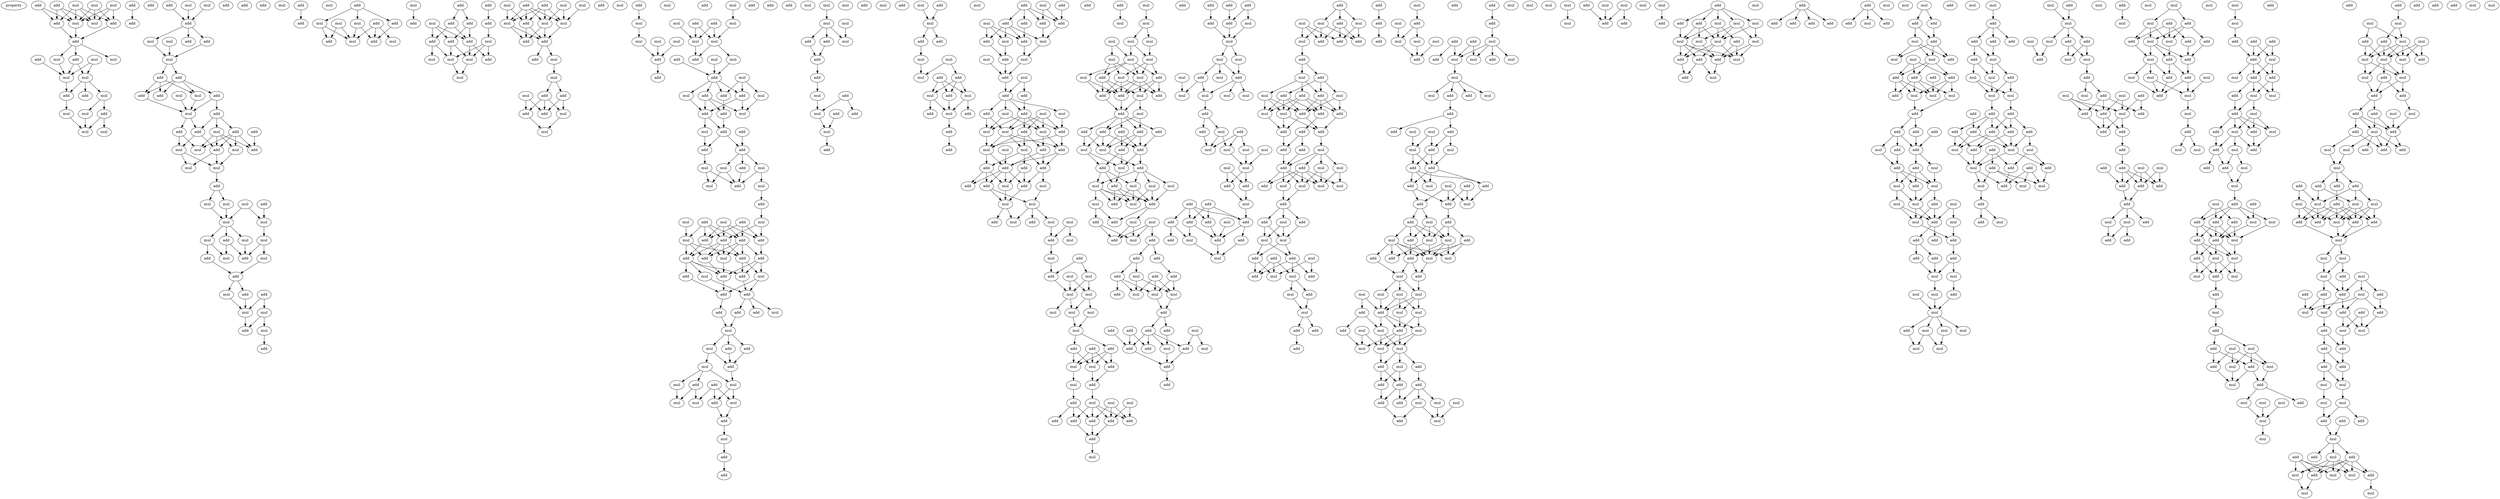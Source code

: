 digraph {
    node [fontcolor=black]
    property [mul=2,lf=1.2]
    0 [ label = add ];
    1 [ label = mul ];
    2 [ label = add ];
    3 [ label = mul ];
    4 [ label = mul ];
    5 [ label = mul ];
    6 [ label = add ];
    7 [ label = add ];
    8 [ label = mul ];
    9 [ label = add ];
    10 [ label = add ];
    11 [ label = mul ];
    12 [ label = add ];
    13 [ label = mul ];
    14 [ label = mul ];
    15 [ label = mul ];
    16 [ label = mul ];
    17 [ label = add ];
    18 [ label = mul ];
    19 [ label = add ];
    20 [ label = add ];
    21 [ label = mul ];
    22 [ label = mul ];
    23 [ label = mul ];
    24 [ label = mul ];
    25 [ label = add ];
    26 [ label = add ];
    27 [ label = add ];
    28 [ label = add ];
    29 [ label = mul ];
    30 [ label = mul ];
    31 [ label = add ];
    32 [ label = add ];
    33 [ label = add ];
    34 [ label = mul ];
    35 [ label = add ];
    36 [ label = add ];
    37 [ label = mul ];
    38 [ label = mul ];
    39 [ label = add ];
    40 [ label = add ];
    41 [ label = mul ];
    42 [ label = add ];
    43 [ label = add ];
    44 [ label = add ];
    45 [ label = mul ];
    46 [ label = mul ];
    47 [ label = add ];
    48 [ label = add ];
    49 [ label = add ];
    50 [ label = add ];
    51 [ label = add ];
    52 [ label = mul ];
    53 [ label = add ];
    54 [ label = mul ];
    55 [ label = add ];
    56 [ label = mul ];
    57 [ label = mul ];
    58 [ label = mul ];
    59 [ label = mul ];
    60 [ label = add ];
    61 [ label = mul ];
    62 [ label = mul ];
    63 [ label = add ];
    64 [ label = mul ];
    65 [ label = mul ];
    66 [ label = mul ];
    67 [ label = mul ];
    68 [ label = add ];
    69 [ label = mul ];
    70 [ label = mul ];
    71 [ label = mul ];
    72 [ label = mul ];
    73 [ label = add ];
    74 [ label = add ];
    75 [ label = add ];
    76 [ label = mul ];
    77 [ label = add ];
    78 [ label = add ];
    79 [ label = mul ];
    80 [ label = mul ];
    81 [ label = mul ];
    82 [ label = add ];
    83 [ label = add ];
    84 [ label = mul ];
    85 [ label = add ];
    86 [ label = add ];
    87 [ label = mul ];
    88 [ label = add ];
    89 [ label = add ];
    90 [ label = mul ];
    91 [ label = mul ];
    92 [ label = mul ];
    93 [ label = add ];
    94 [ label = add ];
    95 [ label = mul ];
    96 [ label = mul ];
    97 [ label = add ];
    98 [ label = add ];
    99 [ label = mul ];
    100 [ label = add ];
    101 [ label = add ];
    102 [ label = add ];
    103 [ label = add ];
    104 [ label = add ];
    105 [ label = mul ];
    106 [ label = add ];
    107 [ label = add ];
    108 [ label = add ];
    109 [ label = add ];
    110 [ label = mul ];
    111 [ label = mul ];
    112 [ label = mul ];
    113 [ label = mul ];
    114 [ label = add ];
    115 [ label = mul ];
    116 [ label = mul ];
    117 [ label = mul ];
    118 [ label = add ];
    119 [ label = add ];
    120 [ label = mul ];
    121 [ label = mul ];
    122 [ label = add ];
    123 [ label = mul ];
    124 [ label = mul ];
    125 [ label = add ];
    126 [ label = add ];
    127 [ label = add ];
    128 [ label = add ];
    129 [ label = mul ];
    130 [ label = mul ];
    131 [ label = mul ];
    132 [ label = add ];
    133 [ label = add ];
    134 [ label = mul ];
    135 [ label = add ];
    136 [ label = add ];
    137 [ label = mul ];
    138 [ label = add ];
    139 [ label = mul ];
    140 [ label = mul ];
    141 [ label = mul ];
    142 [ label = mul ];
    143 [ label = mul ];
    144 [ label = add ];
    145 [ label = mul ];
    146 [ label = add ];
    147 [ label = add ];
    148 [ label = mul ];
    149 [ label = add ];
    150 [ label = mul ];
    151 [ label = mul ];
    152 [ label = add ];
    153 [ label = add ];
    154 [ label = mul ];
    155 [ label = mul ];
    156 [ label = add ];
    157 [ label = add ];
    158 [ label = mul ];
    159 [ label = mul ];
    160 [ label = mul ];
    161 [ label = add ];
    162 [ label = add ];
    163 [ label = mul ];
    164 [ label = add ];
    165 [ label = mul ];
    166 [ label = add ];
    167 [ label = add ];
    168 [ label = add ];
    169 [ label = mul ];
    170 [ label = add ];
    171 [ label = mul ];
    172 [ label = add ];
    173 [ label = add ];
    174 [ label = add ];
    175 [ label = add ];
    176 [ label = mul ];
    177 [ label = mul ];
    178 [ label = mul ];
    179 [ label = add ];
    180 [ label = mul ];
    181 [ label = mul ];
    182 [ label = add ];
    183 [ label = add ];
    184 [ label = mul ];
    185 [ label = add ];
    186 [ label = mul ];
    187 [ label = mul ];
    188 [ label = add ];
    189 [ label = add ];
    190 [ label = add ];
    191 [ label = mul ];
    192 [ label = add ];
    193 [ label = add ];
    194 [ label = add ];
    195 [ label = add ];
    196 [ label = add ];
    197 [ label = mul ];
    198 [ label = add ];
    199 [ label = add ];
    200 [ label = mul ];
    201 [ label = add ];
    202 [ label = mul ];
    203 [ label = add ];
    204 [ label = add ];
    205 [ label = mul ];
    206 [ label = add ];
    207 [ label = add ];
    208 [ label = add ];
    209 [ label = mul ];
    210 [ label = mul ];
    211 [ label = add ];
    212 [ label = add ];
    213 [ label = add ];
    214 [ label = mul ];
    215 [ label = add ];
    216 [ label = add ];
    217 [ label = add ];
    218 [ label = mul ];
    219 [ label = mul ];
    220 [ label = mul ];
    221 [ label = mul ];
    222 [ label = mul ];
    223 [ label = add ];
    224 [ label = add ];
    225 [ label = mul ];
    226 [ label = add ];
    227 [ label = mul ];
    228 [ label = add ];
    229 [ label = add ];
    230 [ label = mul ];
    231 [ label = mul ];
    232 [ label = mul ];
    233 [ label = add ];
    234 [ label = add ];
    235 [ label = mul ];
    236 [ label = mul ];
    237 [ label = add ];
    238 [ label = add ];
    239 [ label = add ];
    240 [ label = add ];
    241 [ label = mul ];
    242 [ label = mul ];
    243 [ label = add ];
    244 [ label = add ];
    245 [ label = mul ];
    246 [ label = mul ];
    247 [ label = add ];
    248 [ label = add ];
    249 [ label = mul ];
    250 [ label = add ];
    251 [ label = mul ];
    252 [ label = add ];
    253 [ label = add ];
    254 [ label = mul ];
    255 [ label = mul ];
    256 [ label = mul ];
    257 [ label = add ];
    258 [ label = mul ];
    259 [ label = add ];
    260 [ label = add ];
    261 [ label = mul ];
    262 [ label = mul ];
    263 [ label = add ];
    264 [ label = mul ];
    265 [ label = add ];
    266 [ label = add ];
    267 [ label = add ];
    268 [ label = mul ];
    269 [ label = add ];
    270 [ label = add ];
    271 [ label = mul ];
    272 [ label = add ];
    273 [ label = add ];
    274 [ label = add ];
    275 [ label = add ];
    276 [ label = mul ];
    277 [ label = mul ];
    278 [ label = add ];
    279 [ label = add ];
    280 [ label = mul ];
    281 [ label = add ];
    282 [ label = mul ];
    283 [ label = add ];
    284 [ label = mul ];
    285 [ label = add ];
    286 [ label = add ];
    287 [ label = add ];
    288 [ label = mul ];
    289 [ label = mul ];
    290 [ label = mul ];
    291 [ label = add ];
    292 [ label = mul ];
    293 [ label = mul ];
    294 [ label = add ];
    295 [ label = add ];
    296 [ label = mul ];
    297 [ label = mul ];
    298 [ label = add ];
    299 [ label = mul ];
    300 [ label = mul ];
    301 [ label = add ];
    302 [ label = add ];
    303 [ label = add ];
    304 [ label = add ];
    305 [ label = add ];
    306 [ label = mul ];
    307 [ label = add ];
    308 [ label = add ];
    309 [ label = add ];
    310 [ label = mul ];
    311 [ label = mul ];
    312 [ label = mul ];
    313 [ label = mul ];
    314 [ label = add ];
    315 [ label = add ];
    316 [ label = mul ];
    317 [ label = mul ];
    318 [ label = add ];
    319 [ label = mul ];
    320 [ label = add ];
    321 [ label = mul ];
    322 [ label = mul ];
    323 [ label = add ];
    324 [ label = mul ];
    325 [ label = mul ];
    326 [ label = mul ];
    327 [ label = add ];
    328 [ label = mul ];
    329 [ label = mul ];
    330 [ label = mul ];
    331 [ label = mul ];
    332 [ label = add ];
    333 [ label = add ];
    334 [ label = add ];
    335 [ label = add ];
    336 [ label = add ];
    337 [ label = mul ];
    338 [ label = mul ];
    339 [ label = mul ];
    340 [ label = mul ];
    341 [ label = add ];
    342 [ label = mul ];
    343 [ label = mul ];
    344 [ label = mul ];
    345 [ label = add ];
    346 [ label = add ];
    347 [ label = add ];
    348 [ label = add ];
    349 [ label = add ];
    350 [ label = add ];
    351 [ label = add ];
    352 [ label = mul ];
    353 [ label = mul ];
    354 [ label = add ];
    355 [ label = mul ];
    356 [ label = mul ];
    357 [ label = mul ];
    358 [ label = mul ];
    359 [ label = mul ];
    360 [ label = mul ];
    361 [ label = mul ];
    362 [ label = mul ];
    363 [ label = mul ];
    364 [ label = add ];
    365 [ label = mul ];
    366 [ label = add ];
    367 [ label = add ];
    368 [ label = add ];
    369 [ label = add ];
    370 [ label = mul ];
    371 [ label = add ];
    372 [ label = mul ];
    373 [ label = add ];
    374 [ label = add ];
    375 [ label = add ];
    376 [ label = add ];
    377 [ label = add ];
    378 [ label = mul ];
    379 [ label = add ];
    380 [ label = add ];
    381 [ label = mul ];
    382 [ label = add ];
    383 [ label = add ];
    384 [ label = mul ];
    385 [ label = mul ];
    386 [ label = mul ];
    387 [ label = mul ];
    388 [ label = mul ];
    389 [ label = add ];
    390 [ label = add ];
    391 [ label = mul ];
    392 [ label = add ];
    393 [ label = mul ];
    394 [ label = mul ];
    395 [ label = add ];
    396 [ label = mul ];
    397 [ label = add ];
    398 [ label = add ];
    399 [ label = mul ];
    400 [ label = add ];
    401 [ label = add ];
    402 [ label = add ];
    403 [ label = add ];
    404 [ label = add ];
    405 [ label = mul ];
    406 [ label = add ];
    407 [ label = mul ];
    408 [ label = mul ];
    409 [ label = mul ];
    410 [ label = add ];
    411 [ label = add ];
    412 [ label = add ];
    413 [ label = add ];
    414 [ label = mul ];
    415 [ label = add ];
    416 [ label = add ];
    417 [ label = add ];
    418 [ label = add ];
    419 [ label = add ];
    420 [ label = mul ];
    421 [ label = mul ];
    422 [ label = add ];
    423 [ label = add ];
    424 [ label = add ];
    425 [ label = add ];
    426 [ label = add ];
    427 [ label = add ];
    428 [ label = add ];
    429 [ label = mul ];
    430 [ label = mul ];
    431 [ label = mul ];
    432 [ label = mul ];
    433 [ label = add ];
    434 [ label = mul ];
    435 [ label = add ];
    436 [ label = mul ];
    437 [ label = mul ];
    438 [ label = mul ];
    439 [ label = mul ];
    440 [ label = mul ];
    441 [ label = add ];
    442 [ label = add ];
    443 [ label = mul ];
    444 [ label = add ];
    445 [ label = mul ];
    446 [ label = mul ];
    447 [ label = mul ];
    448 [ label = mul ];
    449 [ label = mul ];
    450 [ label = mul ];
    451 [ label = add ];
    452 [ label = add ];
    453 [ label = mul ];
    454 [ label = add ];
    455 [ label = add ];
    456 [ label = add ];
    457 [ label = add ];
    458 [ label = add ];
    459 [ label = add ];
    460 [ label = mul ];
    461 [ label = mul ];
    462 [ label = add ];
    463 [ label = add ];
    464 [ label = add ];
    465 [ label = mul ];
    466 [ label = add ];
    467 [ label = mul ];
    468 [ label = add ];
    469 [ label = mul ];
    470 [ label = mul ];
    471 [ label = mul ];
    472 [ label = add ];
    473 [ label = add ];
    474 [ label = add ];
    475 [ label = add ];
    476 [ label = add ];
    477 [ label = mul ];
    478 [ label = add ];
    479 [ label = add ];
    480 [ label = mul ];
    481 [ label = mul ];
    482 [ label = add ];
    483 [ label = mul ];
    484 [ label = add ];
    485 [ label = add ];
    486 [ label = add ];
    487 [ label = mul ];
    488 [ label = add ];
    489 [ label = add ];
    490 [ label = add ];
    491 [ label = add ];
    492 [ label = add ];
    493 [ label = mul ];
    494 [ label = add ];
    495 [ label = add ];
    496 [ label = mul ];
    497 [ label = mul ];
    498 [ label = mul ];
    499 [ label = mul ];
    500 [ label = mul ];
    501 [ label = add ];
    502 [ label = mul ];
    503 [ label = add ];
    504 [ label = add ];
    505 [ label = add ];
    506 [ label = mul ];
    507 [ label = mul ];
    508 [ label = mul ];
    509 [ label = mul ];
    510 [ label = add ];
    511 [ label = add ];
    512 [ label = add ];
    513 [ label = mul ];
    514 [ label = add ];
    515 [ label = add ];
    516 [ label = mul ];
    517 [ label = mul ];
    518 [ label = add ];
    519 [ label = mul ];
    520 [ label = add ];
    521 [ label = add ];
    522 [ label = add ];
    523 [ label = add ];
    524 [ label = add ];
    525 [ label = add ];
    526 [ label = mul ];
    527 [ label = mul ];
    528 [ label = add ];
    529 [ label = mul ];
    530 [ label = mul ];
    531 [ label = add ];
    532 [ label = mul ];
    533 [ label = add ];
    534 [ label = add ];
    535 [ label = add ];
    536 [ label = add ];
    537 [ label = mul ];
    538 [ label = add ];
    539 [ label = mul ];
    540 [ label = mul ];
    541 [ label = mul ];
    542 [ label = add ];
    543 [ label = add ];
    544 [ label = mul ];
    545 [ label = mul ];
    546 [ label = add ];
    547 [ label = add ];
    548 [ label = mul ];
    549 [ label = mul ];
    550 [ label = add ];
    551 [ label = add ];
    552 [ label = mul ];
    553 [ label = mul ];
    554 [ label = add ];
    555 [ label = mul ];
    556 [ label = add ];
    557 [ label = mul ];
    558 [ label = add ];
    559 [ label = add ];
    560 [ label = mul ];
    561 [ label = mul ];
    562 [ label = add ];
    563 [ label = add ];
    564 [ label = add ];
    565 [ label = add ];
    566 [ label = mul ];
    567 [ label = add ];
    568 [ label = mul ];
    569 [ label = add ];
    570 [ label = add ];
    571 [ label = mul ];
    572 [ label = mul ];
    573 [ label = add ];
    574 [ label = add ];
    575 [ label = mul ];
    576 [ label = mul ];
    577 [ label = add ];
    578 [ label = add ];
    579 [ label = add ];
    580 [ label = mul ];
    581 [ label = add ];
    582 [ label = mul ];
    583 [ label = mul ];
    584 [ label = mul ];
    585 [ label = mul ];
    586 [ label = mul ];
    587 [ label = add ];
    588 [ label = mul ];
    589 [ label = add ];
    590 [ label = mul ];
    591 [ label = mul ];
    592 [ label = add ];
    593 [ label = add ];
    594 [ label = mul ];
    595 [ label = mul ];
    596 [ label = mul ];
    597 [ label = mul ];
    598 [ label = mul ];
    599 [ label = mul ];
    600 [ label = add ];
    601 [ label = add ];
    602 [ label = add ];
    603 [ label = add ];
    604 [ label = add ];
    605 [ label = add ];
    606 [ label = add ];
    607 [ label = mul ];
    608 [ label = mul ];
    609 [ label = mul ];
    610 [ label = mul ];
    611 [ label = add ];
    612 [ label = mul ];
    613 [ label = mul ];
    614 [ label = mul ];
    615 [ label = mul ];
    616 [ label = add ];
    617 [ label = mul ];
    618 [ label = mul ];
    619 [ label = mul ];
    620 [ label = mul ];
    621 [ label = add ];
    622 [ label = add ];
    623 [ label = add ];
    624 [ label = add ];
    625 [ label = mul ];
    626 [ label = mul ];
    627 [ label = mul ];
    628 [ label = add ];
    629 [ label = add ];
    630 [ label = add ];
    631 [ label = mul ];
    632 [ label = mul ];
    633 [ label = mul ];
    634 [ label = mul ];
    635 [ label = add ];
    636 [ label = add ];
    637 [ label = mul ];
    638 [ label = add ];
    639 [ label = mul ];
    640 [ label = add ];
    641 [ label = mul ];
    642 [ label = add ];
    643 [ label = add ];
    644 [ label = add ];
    645 [ label = add ];
    646 [ label = add ];
    647 [ label = add ];
    648 [ label = add ];
    649 [ label = mul ];
    650 [ label = mul ];
    651 [ label = add ];
    652 [ label = mul ];
    653 [ label = mul ];
    654 [ label = add ];
    655 [ label = add ];
    656 [ label = mul ];
    657 [ label = add ];
    658 [ label = mul ];
    659 [ label = mul ];
    660 [ label = mul ];
    661 [ label = add ];
    662 [ label = add ];
    663 [ label = add ];
    664 [ label = add ];
    665 [ label = add ];
    666 [ label = mul ];
    667 [ label = mul ];
    668 [ label = add ];
    669 [ label = add ];
    670 [ label = mul ];
    671 [ label = add ];
    672 [ label = add ];
    673 [ label = add ];
    674 [ label = add ];
    675 [ label = add ];
    676 [ label = add ];
    677 [ label = mul ];
    678 [ label = mul ];
    679 [ label = add ];
    680 [ label = add ];
    681 [ label = add ];
    682 [ label = mul ];
    683 [ label = mul ];
    684 [ label = mul ];
    685 [ label = add ];
    686 [ label = mul ];
    687 [ label = mul ];
    688 [ label = mul ];
    689 [ label = mul ];
    690 [ label = add ];
    691 [ label = add ];
    692 [ label = add ];
    693 [ label = add ];
    694 [ label = add ];
    695 [ label = add ];
    696 [ label = add ];
    697 [ label = mul ];
    698 [ label = mul ];
    699 [ label = mul ];
    700 [ label = mul ];
    701 [ label = add ];
    702 [ label = mul ];
    703 [ label = mul ];
    704 [ label = mul ];
    705 [ label = add ];
    706 [ label = mul ];
    707 [ label = mul ];
    708 [ label = mul ];
    709 [ label = mul ];
    710 [ label = mul ];
    711 [ label = add ];
    712 [ label = add ];
    713 [ label = add ];
    714 [ label = add ];
    715 [ label = mul ];
    716 [ label = add ];
    717 [ label = add ];
    718 [ label = mul ];
    719 [ label = mul ];
    720 [ label = mul ];
    721 [ label = mul ];
    722 [ label = add ];
    723 [ label = add ];
    724 [ label = add ];
    725 [ label = add ];
    726 [ label = add ];
    727 [ label = add ];
    728 [ label = add ];
    729 [ label = add ];
    730 [ label = add ];
    731 [ label = add ];
    732 [ label = mul ];
    733 [ label = mul ];
    734 [ label = mul ];
    735 [ label = add ];
    736 [ label = add ];
    737 [ label = mul ];
    738 [ label = add ];
    739 [ label = add ];
    740 [ label = mul ];
    741 [ label = mul ];
    742 [ label = mul ];
    743 [ label = add ];
    744 [ label = add ];
    745 [ label = mul ];
    746 [ label = mul ];
    747 [ label = add ];
    748 [ label = mul ];
    749 [ label = add ];
    750 [ label = mul ];
    751 [ label = mul ];
    752 [ label = mul ];
    753 [ label = add ];
    754 [ label = add ];
    755 [ label = add ];
    756 [ label = mul ];
    757 [ label = mul ];
    758 [ label = add ];
    759 [ label = mul ];
    760 [ label = add ];
    761 [ label = mul ];
    762 [ label = mul ];
    763 [ label = mul ];
    764 [ label = add ];
    765 [ label = add ];
    766 [ label = add ];
    767 [ label = add ];
    768 [ label = add ];
    769 [ label = mul ];
    770 [ label = add ];
    771 [ label = add ];
    772 [ label = add ];
    773 [ label = add ];
    774 [ label = mul ];
    775 [ label = mul ];
    776 [ label = add ];
    777 [ label = mul ];
    778 [ label = add ];
    779 [ label = add ];
    780 [ label = add ];
    781 [ label = add ];
    782 [ label = mul ];
    783 [ label = mul ];
    784 [ label = add ];
    785 [ label = add ];
    786 [ label = add ];
    787 [ label = mul ];
    788 [ label = add ];
    789 [ label = add ];
    790 [ label = mul ];
    791 [ label = add ];
    792 [ label = add ];
    793 [ label = mul ];
    794 [ label = mul ];
    795 [ label = add ];
    796 [ label = mul ];
    797 [ label = add ];
    798 [ label = add ];
    799 [ label = add ];
    800 [ label = mul ];
    801 [ label = add ];
    802 [ label = mul ];
    803 [ label = mul ];
    804 [ label = add ];
    805 [ label = mul ];
    806 [ label = mul ];
    807 [ label = add ];
    808 [ label = mul ];
    809 [ label = mul ];
    810 [ label = mul ];
    811 [ label = mul ];
    812 [ label = mul ];
    813 [ label = add ];
    814 [ label = add ];
    815 [ label = add ];
    816 [ label = add ];
    817 [ label = mul ];
    818 [ label = add ];
    819 [ label = mul ];
    820 [ label = add ];
    821 [ label = mul ];
    822 [ label = add ];
    823 [ label = mul ];
    824 [ label = mul ];
    825 [ label = add ];
    826 [ label = mul ];
    827 [ label = add ];
    828 [ label = add ];
    829 [ label = mul ];
    830 [ label = add ];
    831 [ label = mul ];
    832 [ label = add ];
    833 [ label = mul ];
    834 [ label = add ];
    835 [ label = add ];
    836 [ label = mul ];
    837 [ label = mul ];
    838 [ label = add ];
    839 [ label = add ];
    840 [ label = add ];
    841 [ label = mul ];
    842 [ label = add ];
    843 [ label = mul ];
    844 [ label = add ];
    845 [ label = mul ];
    846 [ label = add ];
    847 [ label = add ];
    848 [ label = add ];
    849 [ label = mul ];
    850 [ label = mul ];
    851 [ label = mul ];
    852 [ label = mul ];
    853 [ label = add ];
    854 [ label = add ];
    855 [ label = add ];
    856 [ label = mul ];
    857 [ label = add ];
    858 [ label = mul ];
    859 [ label = mul ];
    860 [ label = add ];
    861 [ label = mul ];
    862 [ label = add ];
    863 [ label = add ];
    864 [ label = mul ];
    865 [ label = add ];
    866 [ label = mul ];
    867 [ label = mul ];
    868 [ label = mul ];
    869 [ label = add ];
    870 [ label = add ];
    871 [ label = mul ];
    872 [ label = mul ];
    873 [ label = mul ];
    874 [ label = add ];
    875 [ label = mul ];
    876 [ label = mul ];
    877 [ label = add ];
    878 [ label = mul ];
    879 [ label = mul ];
    880 [ label = add ];
    881 [ label = mul ];
    882 [ label = mul ];
    883 [ label = add ];
    884 [ label = mul ];
    885 [ label = mul ];
    886 [ label = add ];
    887 [ label = mul ];
    888 [ label = add ];
    889 [ label = add ];
    890 [ label = mul ];
    891 [ label = mul ];
    892 [ label = add ];
    893 [ label = add ];
    894 [ label = add ];
    895 [ label = add ];
    896 [ label = add ];
    897 [ label = mul ];
    898 [ label = add ];
    899 [ label = add ];
    900 [ label = add ];
    901 [ label = mul ];
    902 [ label = mul ];
    903 [ label = mul ];
    904 [ label = add ];
    905 [ label = add ];
    906 [ label = add ];
    907 [ label = add ];
    908 [ label = mul ];
    909 [ label = add ];
    910 [ label = mul ];
    911 [ label = mul ];
    912 [ label = mul ];
    913 [ label = add ];
    914 [ label = add ];
    915 [ label = mul ];
    916 [ label = add ];
    917 [ label = add ];
    918 [ label = mul ];
    919 [ label = add ];
    920 [ label = mul ];
    921 [ label = mul ];
    922 [ label = add ];
    923 [ label = mul ];
    924 [ label = mul ];
    925 [ label = add ];
    926 [ label = add ];
    927 [ label = add ];
    928 [ label = mul ];
    929 [ label = add ];
    930 [ label = add ];
    931 [ label = add ];
    932 [ label = add ];
    933 [ label = mul ];
    934 [ label = add ];
    935 [ label = mul ];
    936 [ label = mul ];
    937 [ label = add ];
    938 [ label = mul ];
    939 [ label = add ];
    940 [ label = add ];
    941 [ label = add ];
    942 [ label = add ];
    943 [ label = mul ];
    944 [ label = mul ];
    945 [ label = mul ];
    946 [ label = mul ];
    947 [ label = add ];
    948 [ label = mul ];
    949 [ label = add ];
    950 [ label = add ];
    951 [ label = mul ];
    952 [ label = add ];
    953 [ label = mul ];
    954 [ label = add ];
    955 [ label = mul ];
    956 [ label = add ];
    957 [ label = mul ];
    958 [ label = add ];
    959 [ label = mul ];
    960 [ label = mul ];
    961 [ label = add ];
    962 [ label = mul ];
    963 [ label = mul ];
    0 -> 6 [ name = 0 ];
    0 -> 8 [ name = 1 ];
    1 -> 5 [ name = 2 ];
    1 -> 6 [ name = 3 ];
    1 -> 7 [ name = 4 ];
    1 -> 8 [ name = 5 ];
    2 -> 5 [ name = 6 ];
    2 -> 6 [ name = 7 ];
    2 -> 8 [ name = 8 ];
    3 -> 5 [ name = 9 ];
    3 -> 7 [ name = 10 ];
    3 -> 8 [ name = 11 ];
    4 -> 5 [ name = 12 ];
    4 -> 7 [ name = 13 ];
    4 -> 8 [ name = 14 ];
    6 -> 9 [ name = 15 ];
    7 -> 9 [ name = 16 ];
    8 -> 9 [ name = 17 ];
    9 -> 12 [ name = 18 ];
    9 -> 13 [ name = 19 ];
    9 -> 14 [ name = 20 ];
    10 -> 16 [ name = 21 ];
    11 -> 15 [ name = 22 ];
    11 -> 16 [ name = 23 ];
    12 -> 15 [ name = 24 ];
    12 -> 16 [ name = 25 ];
    13 -> 16 [ name = 26 ];
    15 -> 17 [ name = 27 ];
    15 -> 18 [ name = 28 ];
    15 -> 19 [ name = 29 ];
    16 -> 17 [ name = 30 ];
    17 -> 22 [ name = 31 ];
    18 -> 20 [ name = 32 ];
    18 -> 21 [ name = 33 ];
    20 -> 23 [ name = 34 ];
    20 -> 24 [ name = 35 ];
    21 -> 23 [ name = 36 ];
    22 -> 23 [ name = 37 ];
    25 -> 27 [ name = 38 ];
    28 -> 32 [ name = 39 ];
    29 -> 32 [ name = 40 ];
    30 -> 32 [ name = 41 ];
    32 -> 33 [ name = 42 ];
    32 -> 36 [ name = 43 ];
    32 -> 37 [ name = 44 ];
    34 -> 38 [ name = 45 ];
    36 -> 38 [ name = 46 ];
    37 -> 38 [ name = 47 ];
    38 -> 39 [ name = 48 ];
    38 -> 40 [ name = 49 ];
    39 -> 42 [ name = 50 ];
    39 -> 43 [ name = 51 ];
    39 -> 44 [ name = 52 ];
    39 -> 45 [ name = 53 ];
    40 -> 42 [ name = 54 ];
    40 -> 43 [ name = 55 ];
    40 -> 45 [ name = 56 ];
    41 -> 46 [ name = 57 ];
    43 -> 46 [ name = 58 ];
    44 -> 46 [ name = 59 ];
    44 -> 47 [ name = 60 ];
    45 -> 46 [ name = 61 ];
    46 -> 49 [ name = 62 ];
    46 -> 50 [ name = 63 ];
    47 -> 49 [ name = 64 ];
    47 -> 51 [ name = 65 ];
    47 -> 52 [ name = 66 ];
    48 -> 53 [ name = 67 ];
    49 -> 55 [ name = 68 ];
    49 -> 56 [ name = 69 ];
    50 -> 54 [ name = 70 ];
    50 -> 56 [ name = 71 ];
    51 -> 53 [ name = 72 ];
    51 -> 54 [ name = 73 ];
    51 -> 55 [ name = 74 ];
    51 -> 57 [ name = 75 ];
    52 -> 53 [ name = 76 ];
    52 -> 54 [ name = 77 ];
    52 -> 55 [ name = 78 ];
    52 -> 57 [ name = 79 ];
    55 -> 58 [ name = 80 ];
    55 -> 59 [ name = 81 ];
    56 -> 58 [ name = 82 ];
    56 -> 59 [ name = 83 ];
    57 -> 58 [ name = 84 ];
    58 -> 60 [ name = 85 ];
    60 -> 61 [ name = 86 ];
    60 -> 62 [ name = 87 ];
    61 -> 65 [ name = 88 ];
    62 -> 65 [ name = 89 ];
    63 -> 66 [ name = 90 ];
    64 -> 65 [ name = 91 ];
    64 -> 66 [ name = 92 ];
    65 -> 67 [ name = 93 ];
    65 -> 68 [ name = 94 ];
    65 -> 69 [ name = 95 ];
    66 -> 70 [ name = 96 ];
    67 -> 74 [ name = 97 ];
    68 -> 72 [ name = 98 ];
    68 -> 74 [ name = 99 ];
    69 -> 72 [ name = 100 ];
    69 -> 73 [ name = 101 ];
    70 -> 71 [ name = 102 ];
    70 -> 74 [ name = 103 ];
    71 -> 75 [ name = 104 ];
    73 -> 75 [ name = 105 ];
    75 -> 76 [ name = 106 ];
    75 -> 77 [ name = 107 ];
    76 -> 80 [ name = 108 ];
    77 -> 80 [ name = 109 ];
    78 -> 79 [ name = 110 ];
    78 -> 80 [ name = 111 ];
    79 -> 81 [ name = 112 ];
    79 -> 83 [ name = 113 ];
    80 -> 83 [ name = 114 ];
    81 -> 85 [ name = 115 ];
    86 -> 88 [ name = 116 ];
    89 -> 91 [ name = 117 ];
    89 -> 92 [ name = 118 ];
    89 -> 93 [ name = 119 ];
    90 -> 96 [ name = 120 ];
    90 -> 98 [ name = 121 ];
    91 -> 96 [ name = 122 ];
    91 -> 97 [ name = 123 ];
    92 -> 96 [ name = 124 ];
    92 -> 98 [ name = 125 ];
    93 -> 97 [ name = 126 ];
    94 -> 95 [ name = 127 ];
    94 -> 96 [ name = 128 ];
    94 -> 97 [ name = 129 ];
    99 -> 100 [ name = 130 ];
    101 -> 103 [ name = 131 ];
    101 -> 104 [ name = 132 ];
    102 -> 106 [ name = 133 ];
    103 -> 107 [ name = 134 ];
    103 -> 109 [ name = 135 ];
    104 -> 108 [ name = 136 ];
    104 -> 109 [ name = 137 ];
    105 -> 107 [ name = 138 ];
    105 -> 108 [ name = 139 ];
    105 -> 109 [ name = 140 ];
    106 -> 110 [ name = 141 ];
    107 -> 111 [ name = 142 ];
    107 -> 113 [ name = 143 ];
    108 -> 112 [ name = 144 ];
    108 -> 113 [ name = 145 ];
    109 -> 112 [ name = 146 ];
    109 -> 114 [ name = 147 ];
    110 -> 112 [ name = 148 ];
    110 -> 113 [ name = 149 ];
    110 -> 114 [ name = 150 ];
    112 -> 115 [ name = 151 ];
    113 -> 115 [ name = 152 ];
    116 -> 121 [ name = 153 ];
    116 -> 122 [ name = 154 ];
    117 -> 124 [ name = 155 ];
    118 -> 121 [ name = 156 ];
    118 -> 122 [ name = 157 ];
    118 -> 123 [ name = 158 ];
    118 -> 124 [ name = 159 ];
    119 -> 121 [ name = 160 ];
    119 -> 122 [ name = 161 ];
    119 -> 123 [ name = 162 ];
    119 -> 124 [ name = 163 ];
    120 -> 123 [ name = 164 ];
    120 -> 124 [ name = 165 ];
    121 -> 125 [ name = 166 ];
    121 -> 126 [ name = 167 ];
    122 -> 125 [ name = 168 ];
    122 -> 126 [ name = 169 ];
    123 -> 125 [ name = 170 ];
    123 -> 126 [ name = 171 ];
    124 -> 126 [ name = 172 ];
    126 -> 127 [ name = 173 ];
    126 -> 129 [ name = 174 ];
    129 -> 130 [ name = 175 ];
    130 -> 132 [ name = 176 ];
    130 -> 133 [ name = 177 ];
    131 -> 135 [ name = 178 ];
    131 -> 136 [ name = 179 ];
    132 -> 134 [ name = 180 ];
    132 -> 135 [ name = 181 ];
    132 -> 136 [ name = 182 ];
    133 -> 134 [ name = 183 ];
    133 -> 135 [ name = 184 ];
    134 -> 139 [ name = 185 ];
    136 -> 139 [ name = 186 ];
    138 -> 140 [ name = 187 ];
    140 -> 143 [ name = 188 ];
    141 -> 144 [ name = 189 ];
    142 -> 144 [ name = 190 ];
    143 -> 144 [ name = 191 ];
    144 -> 147 [ name = 192 ];
    148 -> 150 [ name = 193 ];
    150 -> 154 [ name = 194 ];
    151 -> 155 [ name = 195 ];
    152 -> 154 [ name = 196 ];
    152 -> 155 [ name = 197 ];
    153 -> 154 [ name = 198 ];
    153 -> 155 [ name = 199 ];
    154 -> 156 [ name = 200 ];
    154 -> 159 [ name = 201 ];
    155 -> 156 [ name = 202 ];
    157 -> 161 [ name = 203 ];
    158 -> 161 [ name = 204 ];
    159 -> 161 [ name = 205 ];
    160 -> 163 [ name = 206 ];
    160 -> 164 [ name = 207 ];
    160 -> 166 [ name = 208 ];
    161 -> 162 [ name = 209 ];
    161 -> 164 [ name = 210 ];
    161 -> 165 [ name = 211 ];
    161 -> 166 [ name = 212 ];
    162 -> 167 [ name = 213 ];
    162 -> 168 [ name = 214 ];
    162 -> 169 [ name = 215 ];
    163 -> 169 [ name = 216 ];
    164 -> 168 [ name = 217 ];
    164 -> 169 [ name = 218 ];
    165 -> 168 [ name = 219 ];
    166 -> 167 [ name = 220 ];
    167 -> 170 [ name = 221 ];
    168 -> 170 [ name = 222 ];
    168 -> 171 [ name = 223 ];
    170 -> 173 [ name = 224 ];
    170 -> 174 [ name = 225 ];
    171 -> 173 [ name = 226 ];
    172 -> 174 [ name = 227 ];
    173 -> 177 [ name = 228 ];
    174 -> 175 [ name = 229 ];
    174 -> 176 [ name = 230 ];
    174 -> 178 [ name = 231 ];
    175 -> 179 [ name = 232 ];
    176 -> 179 [ name = 233 ];
    176 -> 181 [ name = 234 ];
    177 -> 179 [ name = 235 ];
    177 -> 180 [ name = 236 ];
    178 -> 179 [ name = 237 ];
    178 -> 180 [ name = 238 ];
    181 -> 182 [ name = 239 ];
    182 -> 186 [ name = 240 ];
    183 -> 188 [ name = 241 ];
    183 -> 190 [ name = 242 ];
    183 -> 192 [ name = 243 ];
    184 -> 191 [ name = 244 ];
    185 -> 188 [ name = 245 ];
    185 -> 189 [ name = 246 ];
    185 -> 191 [ name = 247 ];
    185 -> 192 [ name = 248 ];
    186 -> 189 [ name = 249 ];
    186 -> 190 [ name = 250 ];
    187 -> 188 [ name = 251 ];
    187 -> 189 [ name = 252 ];
    187 -> 190 [ name = 253 ];
    187 -> 192 [ name = 254 ];
    188 -> 193 [ name = 255 ];
    188 -> 197 [ name = 256 ];
    189 -> 193 [ name = 257 ];
    189 -> 194 [ name = 258 ];
    189 -> 196 [ name = 259 ];
    189 -> 197 [ name = 260 ];
    190 -> 195 [ name = 261 ];
    191 -> 193 [ name = 262 ];
    191 -> 194 [ name = 263 ];
    191 -> 196 [ name = 264 ];
    192 -> 194 [ name = 265 ];
    192 -> 195 [ name = 266 ];
    192 -> 196 [ name = 267 ];
    192 -> 197 [ name = 268 ];
    193 -> 198 [ name = 269 ];
    193 -> 199 [ name = 270 ];
    193 -> 200 [ name = 271 ];
    193 -> 201 [ name = 272 ];
    194 -> 201 [ name = 273 ];
    195 -> 199 [ name = 274 ];
    195 -> 201 [ name = 275 ];
    195 -> 202 [ name = 276 ];
    196 -> 199 [ name = 277 ];
    196 -> 202 [ name = 278 ];
    197 -> 201 [ name = 279 ];
    198 -> 203 [ name = 280 ];
    199 -> 204 [ name = 281 ];
    200 -> 204 [ name = 282 ];
    201 -> 203 [ name = 283 ];
    202 -> 203 [ name = 284 ];
    202 -> 204 [ name = 285 ];
    203 -> 207 [ name = 286 ];
    204 -> 205 [ name = 287 ];
    204 -> 206 [ name = 288 ];
    204 -> 208 [ name = 289 ];
    206 -> 209 [ name = 290 ];
    207 -> 209 [ name = 291 ];
    209 -> 210 [ name = 292 ];
    209 -> 211 [ name = 293 ];
    209 -> 212 [ name = 294 ];
    210 -> 214 [ name = 295 ];
    210 -> 215 [ name = 296 ];
    211 -> 215 [ name = 297 ];
    212 -> 215 [ name = 298 ];
    214 -> 217 [ name = 299 ];
    214 -> 218 [ name = 300 ];
    214 -> 219 [ name = 301 ];
    215 -> 218 [ name = 302 ];
    216 -> 220 [ name = 303 ];
    216 -> 222 [ name = 304 ];
    216 -> 223 [ name = 305 ];
    217 -> 221 [ name = 306 ];
    217 -> 222 [ name = 307 ];
    218 -> 220 [ name = 308 ];
    218 -> 223 [ name = 309 ];
    219 -> 221 [ name = 310 ];
    220 -> 224 [ name = 311 ];
    223 -> 224 [ name = 312 ];
    224 -> 225 [ name = 313 ];
    225 -> 228 [ name = 314 ];
    228 -> 229 [ name = 315 ];
    230 -> 231 [ name = 316 ];
    231 -> 233 [ name = 317 ];
    231 -> 234 [ name = 318 ];
    231 -> 236 [ name = 319 ];
    232 -> 236 [ name = 320 ];
    233 -> 237 [ name = 321 ];
    234 -> 237 [ name = 322 ];
    237 -> 238 [ name = 323 ];
    238 -> 242 [ name = 324 ];
    240 -> 243 [ name = 325 ];
    240 -> 245 [ name = 326 ];
    242 -> 245 [ name = 327 ];
    244 -> 246 [ name = 328 ];
    245 -> 246 [ name = 329 ];
    246 -> 248 [ name = 330 ];
    249 -> 251 [ name = 331 ];
    250 -> 251 [ name = 332 ];
    251 -> 252 [ name = 333 ];
    251 -> 253 [ name = 334 ];
    252 -> 255 [ name = 335 ];
    254 -> 257 [ name = 336 ];
    254 -> 258 [ name = 337 ];
    255 -> 258 [ name = 338 ];
    257 -> 260 [ name = 339 ];
    257 -> 261 [ name = 340 ];
    257 -> 262 [ name = 341 ];
    259 -> 260 [ name = 342 ];
    259 -> 261 [ name = 343 ];
    259 -> 262 [ name = 344 ];
    260 -> 264 [ name = 345 ];
    261 -> 264 [ name = 346 ];
    261 -> 265 [ name = 347 ];
    262 -> 263 [ name = 348 ];
    262 -> 264 [ name = 349 ];
    264 -> 266 [ name = 350 ];
    266 -> 267 [ name = 351 ];
    268 -> 274 [ name = 352 ];
    268 -> 275 [ name = 353 ];
    269 -> 272 [ name = 354 ];
    269 -> 273 [ name = 355 ];
    269 -> 274 [ name = 356 ];
    269 -> 275 [ name = 357 ];
    270 -> 275 [ name = 358 ];
    271 -> 277 [ name = 359 ];
    271 -> 278 [ name = 360 ];
    271 -> 279 [ name = 361 ];
    272 -> 279 [ name = 362 ];
    273 -> 276 [ name = 363 ];
    273 -> 277 [ name = 364 ];
    273 -> 278 [ name = 365 ];
    273 -> 279 [ name = 366 ];
    274 -> 276 [ name = 367 ];
    275 -> 276 [ name = 368 ];
    276 -> 282 [ name = 369 ];
    277 -> 281 [ name = 370 ];
    278 -> 281 [ name = 371 ];
    279 -> 282 [ name = 372 ];
    280 -> 283 [ name = 373 ];
    281 -> 283 [ name = 374 ];
    282 -> 283 [ name = 375 ];
    283 -> 285 [ name = 376 ];
    284 -> 285 [ name = 377 ];
    284 -> 286 [ name = 378 ];
    285 -> 287 [ name = 379 ];
    285 -> 288 [ name = 380 ];
    285 -> 290 [ name = 381 ];
    285 -> 291 [ name = 382 ];
    286 -> 287 [ name = 383 ];
    287 -> 292 [ name = 384 ];
    287 -> 293 [ name = 385 ];
    287 -> 294 [ name = 386 ];
    287 -> 295 [ name = 387 ];
    287 -> 296 [ name = 388 ];
    288 -> 295 [ name = 389 ];
    289 -> 292 [ name = 390 ];
    289 -> 294 [ name = 391 ];
    289 -> 295 [ name = 392 ];
    289 -> 296 [ name = 393 ];
    290 -> 293 [ name = 394 ];
    290 -> 296 [ name = 395 ];
    291 -> 292 [ name = 396 ];
    291 -> 293 [ name = 397 ];
    292 -> 297 [ name = 398 ];
    292 -> 300 [ name = 399 ];
    292 -> 301 [ name = 400 ];
    293 -> 300 [ name = 401 ];
    294 -> 297 [ name = 402 ];
    294 -> 298 [ name = 403 ];
    294 -> 300 [ name = 404 ];
    295 -> 300 [ name = 405 ];
    295 -> 301 [ name = 406 ];
    296 -> 298 [ name = 407 ];
    296 -> 301 [ name = 408 ];
    297 -> 302 [ name = 409 ];
    297 -> 304 [ name = 410 ];
    297 -> 305 [ name = 411 ];
    298 -> 303 [ name = 412 ];
    298 -> 304 [ name = 413 ];
    299 -> 303 [ name = 414 ];
    300 -> 303 [ name = 415 ];
    300 -> 305 [ name = 416 ];
    301 -> 303 [ name = 417 ];
    301 -> 304 [ name = 418 ];
    302 -> 306 [ name = 419 ];
    302 -> 308 [ name = 420 ];
    303 -> 306 [ name = 421 ];
    303 -> 307 [ name = 422 ];
    303 -> 308 [ name = 423 ];
    303 -> 309 [ name = 424 ];
    304 -> 308 [ name = 425 ];
    304 -> 310 [ name = 426 ];
    305 -> 306 [ name = 427 ];
    305 -> 307 [ name = 428 ];
    305 -> 309 [ name = 429 ];
    306 -> 311 [ name = 430 ];
    307 -> 311 [ name = 431 ];
    307 -> 312 [ name = 432 ];
    308 -> 311 [ name = 433 ];
    310 -> 312 [ name = 434 ];
    311 -> 314 [ name = 435 ];
    311 -> 316 [ name = 436 ];
    312 -> 315 [ name = 437 ];
    312 -> 316 [ name = 438 ];
    312 -> 317 [ name = 439 ];
    313 -> 318 [ name = 440 ];
    313 -> 319 [ name = 441 ];
    317 -> 318 [ name = 442 ];
    318 -> 321 [ name = 443 ];
    320 -> 322 [ name = 444 ];
    320 -> 323 [ name = 445 ];
    321 -> 323 [ name = 446 ];
    322 -> 325 [ name = 447 ];
    322 -> 326 [ name = 448 ];
    323 -> 326 [ name = 449 ];
    324 -> 325 [ name = 450 ];
    324 -> 326 [ name = 451 ];
    325 -> 328 [ name = 452 ];
    325 -> 330 [ name = 453 ];
    326 -> 329 [ name = 454 ];
    326 -> 330 [ name = 455 ];
    328 -> 331 [ name = 456 ];
    330 -> 331 [ name = 457 ];
    331 -> 333 [ name = 458 ];
    331 -> 334 [ name = 459 ];
    332 -> 336 [ name = 460 ];
    332 -> 337 [ name = 461 ];
    332 -> 339 [ name = 462 ];
    333 -> 336 [ name = 463 ];
    333 -> 337 [ name = 464 ];
    333 -> 339 [ name = 465 ];
    334 -> 337 [ name = 466 ];
    334 -> 339 [ name = 467 ];
    335 -> 338 [ name = 468 ];
    336 -> 341 [ name = 469 ];
    337 -> 340 [ name = 470 ];
    339 -> 341 [ name = 471 ];
    340 -> 345 [ name = 472 ];
    341 -> 343 [ name = 473 ];
    342 -> 346 [ name = 474 ];
    342 -> 348 [ name = 475 ];
    342 -> 350 [ name = 476 ];
    343 -> 346 [ name = 477 ];
    343 -> 347 [ name = 478 ];
    343 -> 348 [ name = 479 ];
    343 -> 350 [ name = 480 ];
    344 -> 348 [ name = 481 ];
    344 -> 350 [ name = 482 ];
    345 -> 346 [ name = 483 ];
    345 -> 347 [ name = 484 ];
    345 -> 349 [ name = 485 ];
    346 -> 351 [ name = 486 ];
    347 -> 351 [ name = 487 ];
    350 -> 351 [ name = 488 ];
    351 -> 352 [ name = 489 ];
    353 -> 355 [ name = 490 ];
    355 -> 356 [ name = 491 ];
    355 -> 358 [ name = 492 ];
    356 -> 359 [ name = 493 ];
    356 -> 360 [ name = 494 ];
    357 -> 359 [ name = 495 ];
    357 -> 361 [ name = 496 ];
    358 -> 360 [ name = 497 ];
    359 -> 362 [ name = 498 ];
    359 -> 364 [ name = 499 ];
    359 -> 365 [ name = 500 ];
    359 -> 366 [ name = 501 ];
    360 -> 363 [ name = 502 ];
    360 -> 365 [ name = 503 ];
    360 -> 366 [ name = 504 ];
    361 -> 363 [ name = 505 ];
    361 -> 364 [ name = 506 ];
    361 -> 365 [ name = 507 ];
    362 -> 368 [ name = 508 ];
    362 -> 369 [ name = 509 ];
    363 -> 367 [ name = 510 ];
    363 -> 368 [ name = 511 ];
    363 -> 369 [ name = 512 ];
    364 -> 368 [ name = 513 ];
    364 -> 369 [ name = 514 ];
    364 -> 370 [ name = 515 ];
    365 -> 367 [ name = 516 ];
    365 -> 368 [ name = 517 ];
    365 -> 369 [ name = 518 ];
    365 -> 370 [ name = 519 ];
    366 -> 367 [ name = 520 ];
    366 -> 368 [ name = 521 ];
    366 -> 370 [ name = 522 ];
    368 -> 371 [ name = 523 ];
    369 -> 371 [ name = 524 ];
    370 -> 371 [ name = 525 ];
    370 -> 372 [ name = 526 ];
    371 -> 373 [ name = 527 ];
    371 -> 374 [ name = 528 ];
    371 -> 375 [ name = 529 ];
    371 -> 376 [ name = 530 ];
    371 -> 377 [ name = 531 ];
    372 -> 375 [ name = 532 ];
    372 -> 376 [ name = 533 ];
    373 -> 378 [ name = 534 ];
    373 -> 379 [ name = 535 ];
    373 -> 380 [ name = 536 ];
    374 -> 378 [ name = 537 ];
    374 -> 381 [ name = 538 ];
    375 -> 378 [ name = 539 ];
    375 -> 380 [ name = 540 ];
    375 -> 381 [ name = 541 ];
    376 -> 378 [ name = 542 ];
    376 -> 379 [ name = 543 ];
    376 -> 380 [ name = 544 ];
    377 -> 380 [ name = 545 ];
    378 -> 382 [ name = 546 ];
    379 -> 383 [ name = 547 ];
    379 -> 384 [ name = 548 ];
    380 -> 382 [ name = 549 ];
    380 -> 384 [ name = 550 ];
    381 -> 383 [ name = 551 ];
    381 -> 384 [ name = 552 ];
    382 -> 385 [ name = 553 ];
    382 -> 386 [ name = 554 ];
    382 -> 387 [ name = 555 ];
    382 -> 388 [ name = 556 ];
    383 -> 386 [ name = 557 ];
    383 -> 387 [ name = 558 ];
    383 -> 389 [ name = 559 ];
    384 -> 389 [ name = 560 ];
    385 -> 392 [ name = 561 ];
    386 -> 390 [ name = 562 ];
    386 -> 392 [ name = 563 ];
    386 -> 393 [ name = 564 ];
    387 -> 390 [ name = 565 ];
    387 -> 391 [ name = 566 ];
    387 -> 392 [ name = 567 ];
    387 -> 393 [ name = 568 ];
    388 -> 392 [ name = 569 ];
    388 -> 393 [ name = 570 ];
    389 -> 390 [ name = 571 ];
    389 -> 392 [ name = 572 ];
    389 -> 393 [ name = 573 ];
    391 -> 395 [ name = 574 ];
    391 -> 397 [ name = 575 ];
    392 -> 395 [ name = 576 ];
    392 -> 396 [ name = 577 ];
    394 -> 398 [ name = 578 ];
    394 -> 399 [ name = 579 ];
    394 -> 400 [ name = 580 ];
    396 -> 399 [ name = 581 ];
    396 -> 400 [ name = 582 ];
    397 -> 399 [ name = 583 ];
    397 -> 400 [ name = 584 ];
    398 -> 401 [ name = 585 ];
    398 -> 402 [ name = 586 ];
    401 -> 405 [ name = 587 ];
    401 -> 406 [ name = 588 ];
    402 -> 403 [ name = 589 ];
    403 -> 407 [ name = 590 ];
    403 -> 408 [ name = 591 ];
    404 -> 407 [ name = 592 ];
    404 -> 408 [ name = 593 ];
    404 -> 409 [ name = 594 ];
    405 -> 407 [ name = 595 ];
    405 -> 409 [ name = 596 ];
    406 -> 408 [ name = 597 ];
    406 -> 409 [ name = 598 ];
    406 -> 410 [ name = 599 ];
    407 -> 411 [ name = 600 ];
    408 -> 411 [ name = 601 ];
    411 -> 413 [ name = 602 ];
    411 -> 416 [ name = 603 ];
    412 -> 418 [ name = 604 ];
    412 -> 419 [ name = 605 ];
    413 -> 417 [ name = 606 ];
    413 -> 418 [ name = 607 ];
    413 -> 419 [ name = 608 ];
    413 -> 420 [ name = 609 ];
    414 -> 417 [ name = 610 ];
    414 -> 421 [ name = 611 ];
    415 -> 418 [ name = 612 ];
    416 -> 420 [ name = 613 ];
    417 -> 422 [ name = 614 ];
    418 -> 422 [ name = 615 ];
    420 -> 422 [ name = 616 ];
    422 -> 423 [ name = 617 ];
    424 -> 427 [ name = 618 ];
    425 -> 428 [ name = 619 ];
    426 -> 428 [ name = 620 ];
    426 -> 429 [ name = 621 ];
    427 -> 430 [ name = 622 ];
    428 -> 430 [ name = 623 ];
    429 -> 430 [ name = 624 ];
    430 -> 431 [ name = 625 ];
    430 -> 432 [ name = 626 ];
    431 -> 433 [ name = 627 ];
    431 -> 435 [ name = 628 ];
    431 -> 436 [ name = 629 ];
    432 -> 435 [ name = 630 ];
    433 -> 437 [ name = 631 ];
    433 -> 440 [ name = 632 ];
    434 -> 437 [ name = 633 ];
    435 -> 438 [ name = 634 ];
    435 -> 439 [ name = 635 ];
    435 -> 440 [ name = 636 ];
    440 -> 441 [ name = 637 ];
    441 -> 443 [ name = 638 ];
    441 -> 444 [ name = 639 ];
    442 -> 446 [ name = 640 ];
    442 -> 447 [ name = 641 ];
    442 -> 448 [ name = 642 ];
    443 -> 446 [ name = 643 ];
    443 -> 448 [ name = 644 ];
    444 -> 446 [ name = 645 ];
    445 -> 450 [ name = 646 ];
    447 -> 450 [ name = 647 ];
    448 -> 450 [ name = 648 ];
    449 -> 451 [ name = 649 ];
    449 -> 452 [ name = 650 ];
    450 -> 451 [ name = 651 ];
    450 -> 452 [ name = 652 ];
    451 -> 453 [ name = 653 ];
    452 -> 453 [ name = 654 ];
    453 -> 459 [ name = 655 ];
    454 -> 456 [ name = 656 ];
    454 -> 457 [ name = 657 ];
    454 -> 458 [ name = 658 ];
    454 -> 459 [ name = 659 ];
    455 -> 456 [ name = 660 ];
    455 -> 458 [ name = 661 ];
    455 -> 459 [ name = 662 ];
    456 -> 461 [ name = 663 ];
    456 -> 462 [ name = 664 ];
    457 -> 461 [ name = 665 ];
    457 -> 463 [ name = 666 ];
    458 -> 462 [ name = 667 ];
    459 -> 462 [ name = 668 ];
    459 -> 464 [ name = 669 ];
    460 -> 462 [ name = 670 ];
    461 -> 465 [ name = 671 ];
    462 -> 465 [ name = 672 ];
    464 -> 465 [ name = 673 ];
    466 -> 467 [ name = 674 ];
    466 -> 468 [ name = 675 ];
    466 -> 469 [ name = 676 ];
    467 -> 473 [ name = 677 ];
    467 -> 474 [ name = 678 ];
    468 -> 472 [ name = 679 ];
    468 -> 473 [ name = 680 ];
    468 -> 474 [ name = 681 ];
    469 -> 471 [ name = 682 ];
    469 -> 472 [ name = 683 ];
    469 -> 474 [ name = 684 ];
    470 -> 471 [ name = 685 ];
    470 -> 472 [ name = 686 ];
    470 -> 473 [ name = 687 ];
    471 -> 475 [ name = 688 ];
    475 -> 476 [ name = 689 ];
    475 -> 477 [ name = 690 ];
    476 -> 478 [ name = 691 ];
    476 -> 480 [ name = 692 ];
    476 -> 482 [ name = 693 ];
    477 -> 478 [ name = 694 ];
    477 -> 479 [ name = 695 ];
    477 -> 481 [ name = 696 ];
    478 -> 484 [ name = 697 ];
    478 -> 485 [ name = 698 ];
    478 -> 486 [ name = 699 ];
    479 -> 483 [ name = 700 ];
    479 -> 485 [ name = 701 ];
    479 -> 486 [ name = 702 ];
    479 -> 487 [ name = 703 ];
    480 -> 484 [ name = 704 ];
    480 -> 485 [ name = 705 ];
    481 -> 483 [ name = 706 ];
    481 -> 484 [ name = 707 ];
    481 -> 487 [ name = 708 ];
    482 -> 483 [ name = 709 ];
    482 -> 484 [ name = 710 ];
    482 -> 486 [ name = 711 ];
    482 -> 487 [ name = 712 ];
    483 -> 489 [ name = 713 ];
    484 -> 489 [ name = 714 ];
    484 -> 490 [ name = 715 ];
    485 -> 490 [ name = 716 ];
    486 -> 488 [ name = 717 ];
    487 -> 489 [ name = 718 ];
    487 -> 490 [ name = 719 ];
    488 -> 491 [ name = 720 ];
    488 -> 492 [ name = 721 ];
    489 -> 491 [ name = 722 ];
    490 -> 493 [ name = 723 ];
    491 -> 494 [ name = 724 ];
    492 -> 494 [ name = 725 ];
    493 -> 494 [ name = 726 ];
    493 -> 495 [ name = 727 ];
    493 -> 496 [ name = 728 ];
    493 -> 497 [ name = 729 ];
    494 -> 498 [ name = 730 ];
    494 -> 499 [ name = 731 ];
    494 -> 500 [ name = 732 ];
    494 -> 501 [ name = 733 ];
    495 -> 498 [ name = 734 ];
    495 -> 499 [ name = 735 ];
    495 -> 500 [ name = 736 ];
    495 -> 501 [ name = 737 ];
    495 -> 502 [ name = 738 ];
    496 -> 498 [ name = 739 ];
    496 -> 499 [ name = 740 ];
    497 -> 499 [ name = 741 ];
    497 -> 502 [ name = 742 ];
    498 -> 503 [ name = 743 ];
    500 -> 503 [ name = 744 ];
    503 -> 504 [ name = 745 ];
    503 -> 505 [ name = 746 ];
    503 -> 506 [ name = 747 ];
    504 -> 507 [ name = 748 ];
    504 -> 508 [ name = 749 ];
    505 -> 508 [ name = 750 ];
    506 -> 507 [ name = 751 ];
    506 -> 508 [ name = 752 ];
    507 -> 510 [ name = 753 ];
    507 -> 511 [ name = 754 ];
    508 -> 510 [ name = 755 ];
    508 -> 511 [ name = 756 ];
    509 -> 514 [ name = 757 ];
    509 -> 516 [ name = 758 ];
    510 -> 515 [ name = 759 ];
    510 -> 516 [ name = 760 ];
    511 -> 513 [ name = 761 ];
    511 -> 514 [ name = 762 ];
    511 -> 515 [ name = 763 ];
    512 -> 513 [ name = 764 ];
    512 -> 515 [ name = 765 ];
    512 -> 516 [ name = 766 ];
    513 -> 517 [ name = 767 ];
    513 -> 518 [ name = 768 ];
    517 -> 519 [ name = 769 ];
    518 -> 519 [ name = 770 ];
    519 -> 520 [ name = 771 ];
    519 -> 521 [ name = 772 ];
    520 -> 523 [ name = 773 ];
    522 -> 524 [ name = 774 ];
    524 -> 525 [ name = 775 ];
    526 -> 528 [ name = 776 ];
    527 -> 529 [ name = 777 ];
    528 -> 529 [ name = 778 ];
    528 -> 532 [ name = 779 ];
    529 -> 533 [ name = 780 ];
    530 -> 533 [ name = 781 ];
    532 -> 533 [ name = 782 ];
    534 -> 535 [ name = 783 ];
    535 -> 537 [ name = 784 ];
    536 -> 540 [ name = 785 ];
    536 -> 542 [ name = 786 ];
    537 -> 539 [ name = 787 ];
    537 -> 540 [ name = 788 ];
    537 -> 541 [ name = 789 ];
    537 -> 543 [ name = 790 ];
    538 -> 539 [ name = 791 ];
    538 -> 540 [ name = 792 ];
    540 -> 544 [ name = 793 ];
    544 -> 545 [ name = 794 ];
    544 -> 546 [ name = 795 ];
    544 -> 547 [ name = 796 ];
    544 -> 548 [ name = 797 ];
    546 -> 550 [ name = 798 ];
    550 -> 551 [ name = 799 ];
    550 -> 554 [ name = 800 ];
    552 -> 555 [ name = 801 ];
    553 -> 555 [ name = 802 ];
    553 -> 556 [ name = 803 ];
    554 -> 556 [ name = 804 ];
    554 -> 557 [ name = 805 ];
    555 -> 558 [ name = 806 ];
    555 -> 559 [ name = 807 ];
    556 -> 558 [ name = 808 ];
    556 -> 559 [ name = 809 ];
    557 -> 559 [ name = 810 ];
    558 -> 561 [ name = 811 ];
    558 -> 563 [ name = 812 ];
    558 -> 564 [ name = 813 ];
    559 -> 561 [ name = 814 ];
    559 -> 563 [ name = 815 ];
    559 -> 564 [ name = 816 ];
    560 -> 565 [ name = 817 ];
    560 -> 566 [ name = 818 ];
    560 -> 567 [ name = 819 ];
    562 -> 566 [ name = 820 ];
    562 -> 567 [ name = 821 ];
    563 -> 566 [ name = 822 ];
    564 -> 565 [ name = 823 ];
    564 -> 567 [ name = 824 ];
    565 -> 568 [ name = 825 ];
    565 -> 570 [ name = 826 ];
    567 -> 569 [ name = 827 ];
    568 -> 571 [ name = 828 ];
    568 -> 573 [ name = 829 ];
    568 -> 575 [ name = 830 ];
    569 -> 571 [ name = 831 ];
    569 -> 574 [ name = 832 ];
    569 -> 575 [ name = 833 ];
    570 -> 571 [ name = 834 ];
    570 -> 572 [ name = 835 ];
    570 -> 573 [ name = 836 ];
    570 -> 575 [ name = 837 ];
    571 -> 576 [ name = 838 ];
    571 -> 577 [ name = 839 ];
    571 -> 580 [ name = 840 ];
    572 -> 576 [ name = 841 ];
    572 -> 577 [ name = 842 ];
    572 -> 578 [ name = 843 ];
    572 -> 579 [ name = 844 ];
    572 -> 580 [ name = 845 ];
    573 -> 577 [ name = 846 ];
    573 -> 580 [ name = 847 ];
    574 -> 576 [ name = 848 ];
    574 -> 577 [ name = 849 ];
    574 -> 580 [ name = 850 ];
    575 -> 579 [ name = 851 ];
    575 -> 580 [ name = 852 ];
    577 -> 581 [ name = 853 ];
    577 -> 582 [ name = 854 ];
    578 -> 582 [ name = 855 ];
    580 -> 581 [ name = 856 ];
    581 -> 584 [ name = 857 ];
    582 -> 584 [ name = 858 ];
    582 -> 585 [ name = 859 ];
    582 -> 586 [ name = 860 ];
    583 -> 587 [ name = 861 ];
    583 -> 589 [ name = 862 ];
    584 -> 588 [ name = 863 ];
    584 -> 589 [ name = 864 ];
    584 -> 590 [ name = 865 ];
    585 -> 589 [ name = 866 ];
    586 -> 588 [ name = 867 ];
    586 -> 589 [ name = 868 ];
    586 -> 590 [ name = 869 ];
    587 -> 593 [ name = 870 ];
    587 -> 594 [ name = 871 ];
    588 -> 592 [ name = 872 ];
    589 -> 591 [ name = 873 ];
    589 -> 592 [ name = 874 ];
    589 -> 594 [ name = 875 ];
    590 -> 591 [ name = 876 ];
    590 -> 592 [ name = 877 ];
    591 -> 597 [ name = 878 ];
    591 -> 598 [ name = 879 ];
    592 -> 596 [ name = 880 ];
    592 -> 597 [ name = 881 ];
    592 -> 598 [ name = 882 ];
    593 -> 596 [ name = 883 ];
    594 -> 597 [ name = 884 ];
    594 -> 598 [ name = 885 ];
    595 -> 596 [ name = 886 ];
    595 -> 598 [ name = 887 ];
    597 -> 599 [ name = 888 ];
    597 -> 600 [ name = 889 ];
    597 -> 601 [ name = 890 ];
    598 -> 600 [ name = 891 ];
    599 -> 602 [ name = 892 ];
    599 -> 603 [ name = 893 ];
    600 -> 602 [ name = 894 ];
    600 -> 603 [ name = 895 ];
    601 -> 604 [ name = 896 ];
    602 -> 605 [ name = 897 ];
    602 -> 606 [ name = 898 ];
    603 -> 605 [ name = 899 ];
    604 -> 606 [ name = 900 ];
    604 -> 608 [ name = 901 ];
    604 -> 609 [ name = 902 ];
    605 -> 611 [ name = 903 ];
    607 -> 610 [ name = 904 ];
    608 -> 610 [ name = 905 ];
    608 -> 611 [ name = 906 ];
    609 -> 610 [ name = 907 ];
    614 -> 615 [ name = 908 ];
    616 -> 622 [ name = 909 ];
    618 -> 623 [ name = 910 ];
    619 -> 621 [ name = 911 ];
    619 -> 622 [ name = 912 ];
    620 -> 622 [ name = 913 ];
    624 -> 625 [ name = 914 ];
    624 -> 626 [ name = 915 ];
    624 -> 627 [ name = 916 ];
    624 -> 628 [ name = 917 ];
    624 -> 629 [ name = 918 ];
    625 -> 631 [ name = 919 ];
    625 -> 634 [ name = 920 ];
    626 -> 631 [ name = 921 ];
    626 -> 633 [ name = 922 ];
    626 -> 634 [ name = 923 ];
    627 -> 630 [ name = 924 ];
    627 -> 632 [ name = 925 ];
    627 -> 634 [ name = 926 ];
    628 -> 632 [ name = 927 ];
    628 -> 633 [ name = 928 ];
    628 -> 634 [ name = 929 ];
    629 -> 632 [ name = 930 ];
    630 -> 637 [ name = 931 ];
    630 -> 638 [ name = 932 ];
    631 -> 637 [ name = 933 ];
    631 -> 638 [ name = 934 ];
    632 -> 635 [ name = 935 ];
    632 -> 636 [ name = 936 ];
    632 -> 637 [ name = 937 ];
    632 -> 638 [ name = 938 ];
    633 -> 636 [ name = 939 ];
    633 -> 638 [ name = 940 ];
    634 -> 635 [ name = 941 ];
    634 -> 636 [ name = 942 ];
    634 -> 637 [ name = 943 ];
    635 -> 639 [ name = 944 ];
    635 -> 640 [ name = 945 ];
    636 -> 640 [ name = 946 ];
    638 -> 639 [ name = 947 ];
    642 -> 643 [ name = 948 ];
    642 -> 644 [ name = 949 ];
    642 -> 645 [ name = 950 ];
    642 -> 646 [ name = 951 ];
    647 -> 648 [ name = 952 ];
    647 -> 650 [ name = 953 ];
    647 -> 651 [ name = 954 ];
    653 -> 654 [ name = 955 ];
    653 -> 655 [ name = 956 ];
    654 -> 657 [ name = 957 ];
    655 -> 656 [ name = 958 ];
    655 -> 657 [ name = 959 ];
    656 -> 659 [ name = 960 ];
    656 -> 660 [ name = 961 ];
    656 -> 661 [ name = 962 ];
    657 -> 659 [ name = 963 ];
    657 -> 660 [ name = 964 ];
    657 -> 661 [ name = 965 ];
    658 -> 662 [ name = 966 ];
    658 -> 663 [ name = 967 ];
    658 -> 665 [ name = 968 ];
    659 -> 662 [ name = 969 ];
    659 -> 663 [ name = 970 ];
    659 -> 665 [ name = 971 ];
    662 -> 666 [ name = 972 ];
    662 -> 667 [ name = 973 ];
    662 -> 669 [ name = 974 ];
    662 -> 670 [ name = 975 ];
    663 -> 667 [ name = 976 ];
    663 -> 669 [ name = 977 ];
    663 -> 670 [ name = 978 ];
    664 -> 670 [ name = 979 ];
    665 -> 666 [ name = 980 ];
    665 -> 667 [ name = 981 ];
    665 -> 670 [ name = 982 ];
    666 -> 671 [ name = 983 ];
    667 -> 671 [ name = 984 ];
    671 -> 672 [ name = 985 ];
    671 -> 673 [ name = 986 ];
    672 -> 675 [ name = 987 ];
    672 -> 676 [ name = 988 ];
    672 -> 677 [ name = 989 ];
    673 -> 676 [ name = 990 ];
    674 -> 676 [ name = 991 ];
    675 -> 680 [ name = 992 ];
    676 -> 678 [ name = 993 ];
    676 -> 679 [ name = 994 ];
    677 -> 680 [ name = 995 ];
    678 -> 683 [ name = 996 ];
    679 -> 681 [ name = 997 ];
    679 -> 682 [ name = 998 ];
    679 -> 683 [ name = 999 ];
    680 -> 681 [ name = 1000 ];
    680 -> 682 [ name = 1001 ];
    680 -> 683 [ name = 1002 ];
    681 -> 686 [ name = 1003 ];
    682 -> 684 [ name = 1004 ];
    682 -> 686 [ name = 1005 ];
    683 -> 685 [ name = 1006 ];
    683 -> 686 [ name = 1007 ];
    684 -> 688 [ name = 1008 ];
    684 -> 690 [ name = 1009 ];
    685 -> 688 [ name = 1010 ];
    685 -> 690 [ name = 1011 ];
    686 -> 688 [ name = 1012 ];
    686 -> 690 [ name = 1013 ];
    687 -> 689 [ name = 1014 ];
    687 -> 690 [ name = 1015 ];
    688 -> 693 [ name = 1016 ];
    689 -> 693 [ name = 1017 ];
    690 -> 691 [ name = 1018 ];
    690 -> 692 [ name = 1019 ];
    691 -> 694 [ name = 1020 ];
    691 -> 696 [ name = 1021 ];
    693 -> 695 [ name = 1022 ];
    694 -> 697 [ name = 1023 ];
    695 -> 697 [ name = 1024 ];
    695 -> 698 [ name = 1025 ];
    696 -> 697 [ name = 1026 ];
    697 -> 700 [ name = 1027 ];
    698 -> 701 [ name = 1028 ];
    699 -> 702 [ name = 1029 ];
    700 -> 702 [ name = 1030 ];
    701 -> 702 [ name = 1031 ];
    702 -> 703 [ name = 1032 ];
    702 -> 704 [ name = 1033 ];
    702 -> 705 [ name = 1034 ];
    702 -> 706 [ name = 1035 ];
    703 -> 707 [ name = 1036 ];
    703 -> 708 [ name = 1037 ];
    705 -> 707 [ name = 1038 ];
    706 -> 708 [ name = 1039 ];
    710 -> 711 [ name = 1040 ];
    711 -> 712 [ name = 1041 ];
    711 -> 713 [ name = 1042 ];
    711 -> 714 [ name = 1043 ];
    712 -> 715 [ name = 1044 ];
    713 -> 715 [ name = 1045 ];
    713 -> 716 [ name = 1046 ];
    715 -> 717 [ name = 1047 ];
    715 -> 718 [ name = 1048 ];
    716 -> 718 [ name = 1049 ];
    716 -> 719 [ name = 1050 ];
    717 -> 720 [ name = 1051 ];
    717 -> 721 [ name = 1052 ];
    718 -> 721 [ name = 1053 ];
    719 -> 720 [ name = 1054 ];
    719 -> 721 [ name = 1055 ];
    720 -> 724 [ name = 1056 ];
    721 -> 722 [ name = 1057 ];
    722 -> 725 [ name = 1058 ];
    722 -> 726 [ name = 1059 ];
    722 -> 727 [ name = 1060 ];
    722 -> 728 [ name = 1061 ];
    723 -> 725 [ name = 1062 ];
    724 -> 726 [ name = 1063 ];
    724 -> 728 [ name = 1064 ];
    724 -> 729 [ name = 1065 ];
    725 -> 732 [ name = 1066 ];
    725 -> 733 [ name = 1067 ];
    726 -> 730 [ name = 1068 ];
    726 -> 733 [ name = 1069 ];
    727 -> 730 [ name = 1070 ];
    727 -> 732 [ name = 1071 ];
    728 -> 730 [ name = 1072 ];
    728 -> 732 [ name = 1073 ];
    728 -> 733 [ name = 1074 ];
    729 -> 733 [ name = 1075 ];
    729 -> 734 [ name = 1076 ];
    730 -> 737 [ name = 1077 ];
    731 -> 737 [ name = 1078 ];
    731 -> 738 [ name = 1079 ];
    731 -> 739 [ name = 1080 ];
    732 -> 737 [ name = 1081 ];
    733 -> 736 [ name = 1082 ];
    733 -> 737 [ name = 1083 ];
    734 -> 736 [ name = 1084 ];
    734 -> 738 [ name = 1085 ];
    735 -> 741 [ name = 1086 ];
    735 -> 742 [ name = 1087 ];
    735 -> 743 [ name = 1088 ];
    736 -> 742 [ name = 1089 ];
    737 -> 740 [ name = 1090 ];
    737 -> 743 [ name = 1091 ];
    738 -> 743 [ name = 1092 ];
    739 -> 740 [ name = 1093 ];
    739 -> 741 [ name = 1094 ];
    739 -> 742 [ name = 1095 ];
    740 -> 744 [ name = 1096 ];
    744 -> 747 [ name = 1097 ];
    744 -> 748 [ name = 1098 ];
    745 -> 750 [ name = 1099 ];
    749 -> 750 [ name = 1100 ];
    750 -> 752 [ name = 1101 ];
    750 -> 753 [ name = 1102 ];
    750 -> 755 [ name = 1103 ];
    751 -> 758 [ name = 1104 ];
    752 -> 758 [ name = 1105 ];
    753 -> 756 [ name = 1106 ];
    753 -> 759 [ name = 1107 ];
    754 -> 757 [ name = 1108 ];
    755 -> 756 [ name = 1109 ];
    755 -> 759 [ name = 1110 ];
    759 -> 760 [ name = 1111 ];
    760 -> 762 [ name = 1112 ];
    760 -> 764 [ name = 1113 ];
    761 -> 766 [ name = 1114 ];
    761 -> 768 [ name = 1115 ];
    761 -> 769 [ name = 1116 ];
    763 -> 766 [ name = 1117 ];
    763 -> 769 [ name = 1118 ];
    764 -> 766 [ name = 1119 ];
    764 -> 767 [ name = 1120 ];
    764 -> 768 [ name = 1121 ];
    765 -> 767 [ name = 1122 ];
    765 -> 769 [ name = 1123 ];
    766 -> 770 [ name = 1124 ];
    766 -> 771 [ name = 1125 ];
    768 -> 770 [ name = 1126 ];
    769 -> 770 [ name = 1127 ];
    769 -> 771 [ name = 1128 ];
    771 -> 772 [ name = 1129 ];
    772 -> 776 [ name = 1130 ];
    773 -> 779 [ name = 1131 ];
    774 -> 778 [ name = 1132 ];
    774 -> 779 [ name = 1133 ];
    774 -> 780 [ name = 1134 ];
    775 -> 778 [ name = 1135 ];
    775 -> 780 [ name = 1136 ];
    776 -> 778 [ name = 1137 ];
    776 -> 779 [ name = 1138 ];
    776 -> 780 [ name = 1139 ];
    778 -> 781 [ name = 1140 ];
    779 -> 781 [ name = 1141 ];
    781 -> 782 [ name = 1142 ];
    781 -> 783 [ name = 1143 ];
    781 -> 784 [ name = 1144 ];
    782 -> 785 [ name = 1145 ];
    783 -> 785 [ name = 1146 ];
    783 -> 786 [ name = 1147 ];
    787 -> 789 [ name = 1148 ];
    787 -> 790 [ name = 1149 ];
    788 -> 791 [ name = 1150 ];
    788 -> 792 [ name = 1151 ];
    788 -> 793 [ name = 1152 ];
    789 -> 793 [ name = 1153 ];
    789 -> 794 [ name = 1154 ];
    789 -> 795 [ name = 1155 ];
    790 -> 791 [ name = 1156 ];
    790 -> 793 [ name = 1157 ];
    790 -> 794 [ name = 1158 ];
    791 -> 796 [ name = 1159 ];
    792 -> 798 [ name = 1160 ];
    793 -> 797 [ name = 1161 ];
    794 -> 796 [ name = 1162 ];
    794 -> 797 [ name = 1163 ];
    794 -> 798 [ name = 1164 ];
    795 -> 798 [ name = 1165 ];
    796 -> 799 [ name = 1166 ];
    796 -> 800 [ name = 1167 ];
    796 -> 803 [ name = 1168 ];
    797 -> 799 [ name = 1169 ];
    797 -> 801 [ name = 1170 ];
    798 -> 801 [ name = 1171 ];
    799 -> 804 [ name = 1172 ];
    800 -> 804 [ name = 1173 ];
    801 -> 804 [ name = 1174 ];
    801 -> 805 [ name = 1175 ];
    802 -> 805 [ name = 1176 ];
    803 -> 804 [ name = 1177 ];
    803 -> 805 [ name = 1178 ];
    805 -> 806 [ name = 1179 ];
    806 -> 807 [ name = 1180 ];
    807 -> 808 [ name = 1181 ];
    807 -> 810 [ name = 1182 ];
    811 -> 812 [ name = 1183 ];
    812 -> 814 [ name = 1184 ];
    813 -> 816 [ name = 1185 ];
    813 -> 817 [ name = 1186 ];
    814 -> 816 [ name = 1187 ];
    815 -> 816 [ name = 1188 ];
    815 -> 817 [ name = 1189 ];
    816 -> 818 [ name = 1190 ];
    816 -> 819 [ name = 1191 ];
    816 -> 820 [ name = 1192 ];
    817 -> 818 [ name = 1193 ];
    817 -> 820 [ name = 1194 ];
    818 -> 821 [ name = 1195 ];
    818 -> 822 [ name = 1196 ];
    818 -> 823 [ name = 1197 ];
    820 -> 821 [ name = 1198 ];
    820 -> 823 [ name = 1199 ];
    822 -> 825 [ name = 1200 ];
    823 -> 824 [ name = 1201 ];
    823 -> 825 [ name = 1202 ];
    824 -> 826 [ name = 1203 ];
    824 -> 827 [ name = 1204 ];
    824 -> 829 [ name = 1205 ];
    825 -> 826 [ name = 1206 ];
    825 -> 827 [ name = 1207 ];
    825 -> 828 [ name = 1208 ];
    825 -> 829 [ name = 1209 ];
    826 -> 830 [ name = 1210 ];
    827 -> 830 [ name = 1211 ];
    828 -> 832 [ name = 1212 ];
    829 -> 830 [ name = 1213 ];
    829 -> 831 [ name = 1214 ];
    829 -> 832 [ name = 1215 ];
    831 -> 833 [ name = 1216 ];
    831 -> 834 [ name = 1217 ];
    832 -> 834 [ name = 1218 ];
    832 -> 835 [ name = 1219 ];
    833 -> 836 [ name = 1220 ];
    834 -> 836 [ name = 1221 ];
    836 -> 838 [ name = 1222 ];
    837 -> 840 [ name = 1223 ];
    837 -> 842 [ name = 1224 ];
    837 -> 844 [ name = 1225 ];
    838 -> 841 [ name = 1226 ];
    838 -> 842 [ name = 1227 ];
    838 -> 843 [ name = 1228 ];
    838 -> 844 [ name = 1229 ];
    839 -> 843 [ name = 1230 ];
    840 -> 845 [ name = 1231 ];
    840 -> 847 [ name = 1232 ];
    841 -> 845 [ name = 1233 ];
    842 -> 845 [ name = 1234 ];
    842 -> 846 [ name = 1235 ];
    842 -> 847 [ name = 1236 ];
    843 -> 847 [ name = 1237 ];
    844 -> 845 [ name = 1238 ];
    844 -> 846 [ name = 1239 ];
    844 -> 847 [ name = 1240 ];
    845 -> 850 [ name = 1241 ];
    846 -> 848 [ name = 1242 ];
    846 -> 849 [ name = 1243 ];
    846 -> 850 [ name = 1244 ];
    847 -> 848 [ name = 1245 ];
    847 -> 849 [ name = 1246 ];
    847 -> 850 [ name = 1247 ];
    848 -> 852 [ name = 1248 ];
    848 -> 853 [ name = 1249 ];
    849 -> 851 [ name = 1250 ];
    849 -> 852 [ name = 1251 ];
    849 -> 853 [ name = 1252 ];
    850 -> 851 [ name = 1253 ];
    850 -> 853 [ name = 1254 ];
    853 -> 855 [ name = 1255 ];
    855 -> 856 [ name = 1256 ];
    856 -> 857 [ name = 1257 ];
    857 -> 858 [ name = 1258 ];
    857 -> 860 [ name = 1259 ];
    858 -> 861 [ name = 1260 ];
    858 -> 862 [ name = 1261 ];
    858 -> 864 [ name = 1262 ];
    859 -> 861 [ name = 1263 ];
    859 -> 863 [ name = 1264 ];
    859 -> 864 [ name = 1265 ];
    860 -> 862 [ name = 1266 ];
    860 -> 863 [ name = 1267 ];
    861 -> 865 [ name = 1268 ];
    862 -> 865 [ name = 1269 ];
    862 -> 866 [ name = 1270 ];
    863 -> 866 [ name = 1271 ];
    864 -> 866 [ name = 1272 ];
    865 -> 867 [ name = 1273 ];
    865 -> 870 [ name = 1274 ];
    867 -> 872 [ name = 1275 ];
    868 -> 872 [ name = 1276 ];
    871 -> 872 [ name = 1277 ];
    872 -> 873 [ name = 1278 ];
    874 -> 876 [ name = 1279 ];
    875 -> 877 [ name = 1280 ];
    875 -> 879 [ name = 1281 ];
    876 -> 879 [ name = 1282 ];
    876 -> 880 [ name = 1283 ];
    877 -> 881 [ name = 1284 ];
    877 -> 882 [ name = 1285 ];
    878 -> 882 [ name = 1286 ];
    878 -> 883 [ name = 1287 ];
    878 -> 884 [ name = 1288 ];
    879 -> 881 [ name = 1289 ];
    879 -> 882 [ name = 1290 ];
    879 -> 883 [ name = 1291 ];
    879 -> 884 [ name = 1292 ];
    880 -> 881 [ name = 1293 ];
    880 -> 882 [ name = 1294 ];
    880 -> 884 [ name = 1295 ];
    881 -> 885 [ name = 1296 ];
    881 -> 887 [ name = 1297 ];
    882 -> 885 [ name = 1298 ];
    882 -> 886 [ name = 1299 ];
    882 -> 887 [ name = 1300 ];
    884 -> 885 [ name = 1301 ];
    885 -> 888 [ name = 1302 ];
    885 -> 889 [ name = 1303 ];
    886 -> 888 [ name = 1304 ];
    886 -> 889 [ name = 1305 ];
    887 -> 889 [ name = 1306 ];
    888 -> 890 [ name = 1307 ];
    889 -> 893 [ name = 1308 ];
    889 -> 894 [ name = 1309 ];
    890 -> 896 [ name = 1310 ];
    891 -> 896 [ name = 1311 ];
    893 -> 895 [ name = 1312 ];
    893 -> 896 [ name = 1313 ];
    893 -> 897 [ name = 1314 ];
    894 -> 896 [ name = 1315 ];
    894 -> 897 [ name = 1316 ];
    895 -> 900 [ name = 1317 ];
    895 -> 901 [ name = 1318 ];
    896 -> 899 [ name = 1319 ];
    896 -> 900 [ name = 1320 ];
    897 -> 898 [ name = 1321 ];
    897 -> 899 [ name = 1322 ];
    897 -> 900 [ name = 1323 ];
    897 -> 902 [ name = 1324 ];
    901 -> 903 [ name = 1325 ];
    902 -> 903 [ name = 1326 ];
    903 -> 905 [ name = 1327 ];
    903 -> 906 [ name = 1328 ];
    903 -> 907 [ name = 1329 ];
    904 -> 910 [ name = 1330 ];
    904 -> 911 [ name = 1331 ];
    905 -> 910 [ name = 1332 ];
    905 -> 912 [ name = 1333 ];
    906 -> 909 [ name = 1334 ];
    907 -> 908 [ name = 1335 ];
    907 -> 910 [ name = 1336 ];
    907 -> 912 [ name = 1337 ];
    908 -> 915 [ name = 1338 ];
    908 -> 916 [ name = 1339 ];
    908 -> 917 [ name = 1340 ];
    909 -> 913 [ name = 1341 ];
    909 -> 914 [ name = 1342 ];
    909 -> 915 [ name = 1343 ];
    909 -> 916 [ name = 1344 ];
    909 -> 917 [ name = 1345 ];
    910 -> 913 [ name = 1346 ];
    910 -> 914 [ name = 1347 ];
    910 -> 916 [ name = 1348 ];
    911 -> 913 [ name = 1349 ];
    911 -> 914 [ name = 1350 ];
    911 -> 915 [ name = 1351 ];
    912 -> 913 [ name = 1352 ];
    912 -> 915 [ name = 1353 ];
    912 -> 916 [ name = 1354 ];
    912 -> 917 [ name = 1355 ];
    914 -> 918 [ name = 1356 ];
    915 -> 918 [ name = 1357 ];
    916 -> 918 [ name = 1358 ];
    917 -> 918 [ name = 1359 ];
    918 -> 920 [ name = 1360 ];
    918 -> 921 [ name = 1361 ];
    920 -> 923 [ name = 1362 ];
    921 -> 923 [ name = 1363 ];
    921 -> 925 [ name = 1364 ];
    923 -> 926 [ name = 1365 ];
    923 -> 929 [ name = 1366 ];
    924 -> 927 [ name = 1367 ];
    924 -> 928 [ name = 1368 ];
    924 -> 929 [ name = 1369 ];
    925 -> 929 [ name = 1370 ];
    926 -> 933 [ name = 1371 ];
    926 -> 935 [ name = 1372 ];
    927 -> 931 [ name = 1373 ];
    928 -> 931 [ name = 1374 ];
    928 -> 932 [ name = 1375 ];
    928 -> 933 [ name = 1376 ];
    929 -> 932 [ name = 1377 ];
    929 -> 935 [ name = 1378 ];
    930 -> 933 [ name = 1379 ];
    931 -> 936 [ name = 1380 ];
    932 -> 936 [ name = 1381 ];
    932 -> 938 [ name = 1382 ];
    934 -> 936 [ name = 1383 ];
    934 -> 938 [ name = 1384 ];
    935 -> 937 [ name = 1385 ];
    937 -> 939 [ name = 1386 ];
    937 -> 940 [ name = 1387 ];
    938 -> 940 [ name = 1388 ];
    939 -> 941 [ name = 1389 ];
    939 -> 942 [ name = 1390 ];
    940 -> 941 [ name = 1391 ];
    941 -> 943 [ name = 1392 ];
    942 -> 943 [ name = 1393 ];
    942 -> 944 [ name = 1394 ];
    943 -> 945 [ name = 1395 ];
    944 -> 946 [ name = 1396 ];
    945 -> 949 [ name = 1397 ];
    945 -> 950 [ name = 1398 ];
    946 -> 949 [ name = 1399 ];
    947 -> 951 [ name = 1400 ];
    949 -> 951 [ name = 1401 ];
    951 -> 952 [ name = 1402 ];
    951 -> 953 [ name = 1403 ];
    951 -> 956 [ name = 1404 ];
    953 -> 957 [ name = 1405 ];
    953 -> 958 [ name = 1406 ];
    953 -> 959 [ name = 1407 ];
    953 -> 960 [ name = 1408 ];
    953 -> 961 [ name = 1409 ];
    954 -> 957 [ name = 1410 ];
    954 -> 958 [ name = 1411 ];
    954 -> 959 [ name = 1412 ];
    954 -> 960 [ name = 1413 ];
    956 -> 957 [ name = 1414 ];
    956 -> 958 [ name = 1415 ];
    956 -> 959 [ name = 1416 ];
    956 -> 960 [ name = 1417 ];
    956 -> 961 [ name = 1418 ];
    958 -> 963 [ name = 1419 ];
    959 -> 963 [ name = 1420 ];
    961 -> 962 [ name = 1421 ];
}
